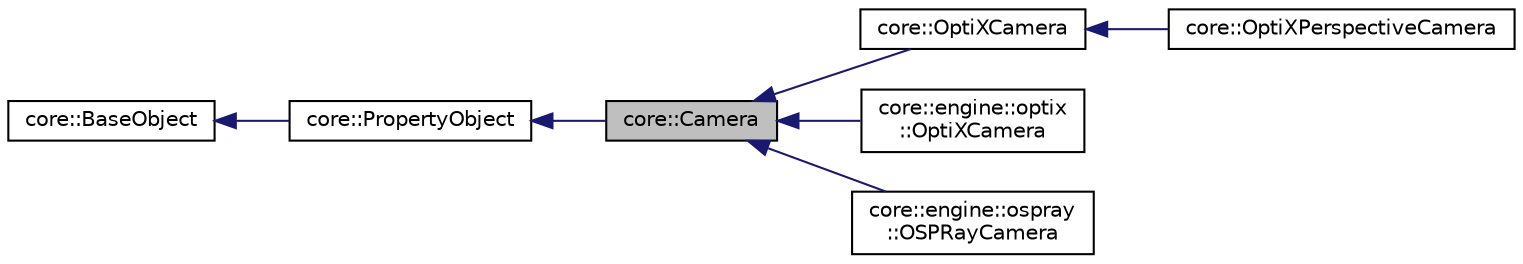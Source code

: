 digraph "core::Camera"
{
 // LATEX_PDF_SIZE
  edge [fontname="Helvetica",fontsize="10",labelfontname="Helvetica",labelfontsize="10"];
  node [fontname="Helvetica",fontsize="10",shape=record];
  rankdir="LR";
  Node1 [label="core::Camera",height=0.2,width=0.4,color="black", fillcolor="grey75", style="filled", fontcolor="black",tooltip="The Camera class is an abstract interface for a camera in a 3D graphics application...."];
  Node2 -> Node1 [dir="back",color="midnightblue",fontsize="10",style="solid",fontname="Helvetica"];
  Node2 [label="core::PropertyObject",height=0.2,width=0.4,color="black", fillcolor="white", style="filled",URL="$d7/d67/classcore_1_1PropertyObject.html",tooltip=" "];
  Node3 -> Node2 [dir="back",color="midnightblue",fontsize="10",style="solid",fontname="Helvetica"];
  Node3 [label="core::BaseObject",height=0.2,width=0.4,color="black", fillcolor="white", style="filled",URL="$d1/dc6/classcore_1_1BaseObject.html",tooltip=" "];
  Node1 -> Node4 [dir="back",color="midnightblue",fontsize="10",style="solid",fontname="Helvetica"];
  Node4 [label="core::OptiXCamera",height=0.2,width=0.4,color="black", fillcolor="white", style="filled",URL="$d7/d8e/classcore_1_1OptiXCamera.html",tooltip=" "];
  Node4 -> Node5 [dir="back",color="midnightblue",fontsize="10",style="solid",fontname="Helvetica"];
  Node5 [label="core::OptiXPerspectiveCamera",height=0.2,width=0.4,color="black", fillcolor="white", style="filled",URL="$d7/de4/classcore_1_1OptiXPerspectiveCamera.html",tooltip=" "];
  Node1 -> Node6 [dir="back",color="midnightblue",fontsize="10",style="solid",fontname="Helvetica"];
  Node6 [label="core::engine::optix\l::OptiXCamera",height=0.2,width=0.4,color="black", fillcolor="white", style="filled",URL="$d4/d9d/classcore_1_1engine_1_1optix_1_1OptiXCamera.html",tooltip=" "];
  Node1 -> Node7 [dir="back",color="midnightblue",fontsize="10",style="solid",fontname="Helvetica"];
  Node7 [label="core::engine::ospray\l::OSPRayCamera",height=0.2,width=0.4,color="black", fillcolor="white", style="filled",URL="$dc/d0e/classcore_1_1engine_1_1ospray_1_1OSPRayCamera.html",tooltip=" "];
}

